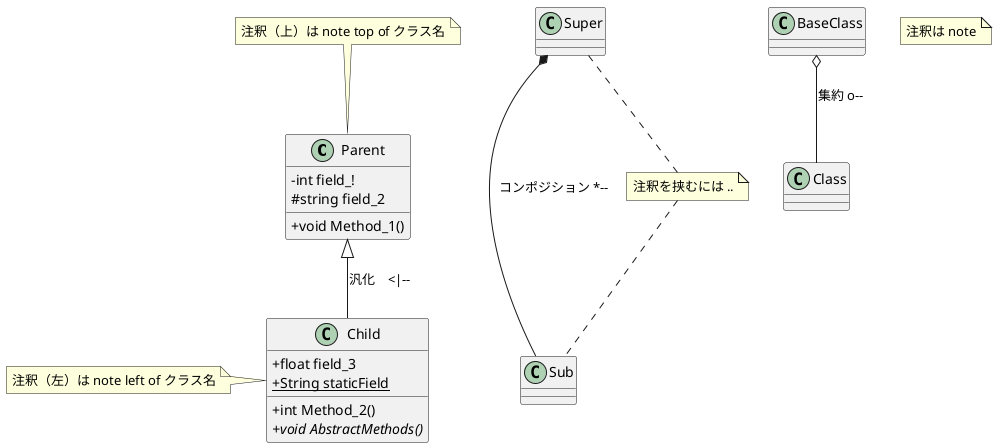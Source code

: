 @startuml クラス図 1

'コメント

'可視性の図形表現をOFF
skinparam classAttributeIconSize 0

Parent <|-- Child : 汎化　<|--
Super *-- Sub : コンポジション *--
BaseClass o-- Class : 集約 o--

'フィールド、メソッドの定義方法1
Parent : - int field_!
Parent : # string field_2
Parent : + void Method_1()

'フィールド、メソッドの定義方法2
class Child {
    + float field_3
    + int Method_2()
    {static} + String staticField
    {abstract} + void AbstractMethods()
}

'注釈いろいろ
note top of Parent : 注釈（上）は note top of クラス名
note left of Child : 注釈（左）は note left of クラス名

note "注釈は note" as N1
note "注釈を挟むには .." as N2
Super .. N2
N2 .. Sub

@enduml